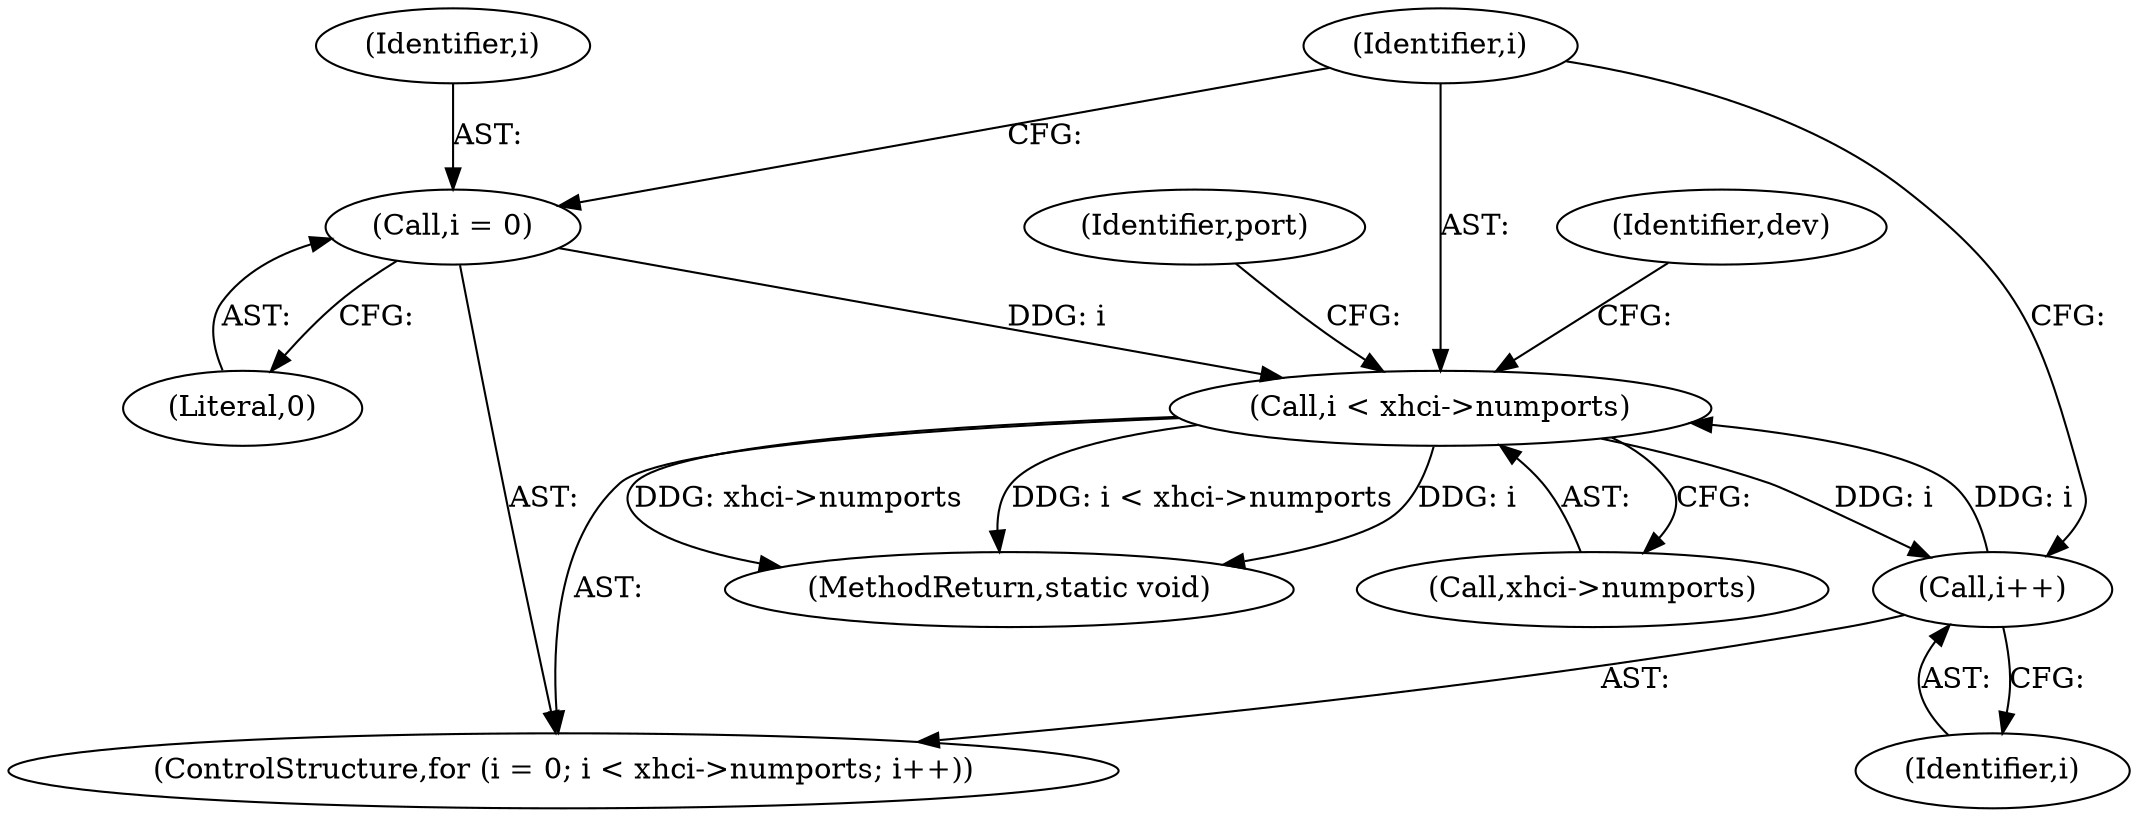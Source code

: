 digraph "0_qemu_b53dd4495ced2432a0b652ea895e651d07336f7e@pointer" {
"1000186" [label="(Call,i < xhci->numports)"];
"1000183" [label="(Call,i = 0)"];
"1000191" [label="(Call,i++)"];
"1000186" [label="(Call,i < xhci->numports)"];
"1000184" [label="(Identifier,i)"];
"1000191" [label="(Call,i++)"];
"1000186" [label="(Call,i < xhci->numports)"];
"1000185" [label="(Literal,0)"];
"1000183" [label="(Call,i = 0)"];
"1000192" [label="(Identifier,i)"];
"1000215" [label="(Identifier,dev)"];
"1000182" [label="(ControlStructure,for (i = 0; i < xhci->numports; i++))"];
"1000245" [label="(MethodReturn,static void)"];
"1000187" [label="(Identifier,i)"];
"1000188" [label="(Call,xhci->numports)"];
"1000196" [label="(Identifier,port)"];
"1000186" -> "1000182"  [label="AST: "];
"1000186" -> "1000188"  [label="CFG: "];
"1000187" -> "1000186"  [label="AST: "];
"1000188" -> "1000186"  [label="AST: "];
"1000196" -> "1000186"  [label="CFG: "];
"1000215" -> "1000186"  [label="CFG: "];
"1000186" -> "1000245"  [label="DDG: xhci->numports"];
"1000186" -> "1000245"  [label="DDG: i < xhci->numports"];
"1000186" -> "1000245"  [label="DDG: i"];
"1000183" -> "1000186"  [label="DDG: i"];
"1000191" -> "1000186"  [label="DDG: i"];
"1000186" -> "1000191"  [label="DDG: i"];
"1000183" -> "1000182"  [label="AST: "];
"1000183" -> "1000185"  [label="CFG: "];
"1000184" -> "1000183"  [label="AST: "];
"1000185" -> "1000183"  [label="AST: "];
"1000187" -> "1000183"  [label="CFG: "];
"1000191" -> "1000182"  [label="AST: "];
"1000191" -> "1000192"  [label="CFG: "];
"1000192" -> "1000191"  [label="AST: "];
"1000187" -> "1000191"  [label="CFG: "];
}
